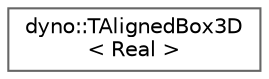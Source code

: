 digraph "Graphical Class Hierarchy"
{
 // LATEX_PDF_SIZE
  bgcolor="transparent";
  edge [fontname=Helvetica,fontsize=10,labelfontname=Helvetica,labelfontsize=10];
  node [fontname=Helvetica,fontsize=10,shape=box,height=0.2,width=0.4];
  rankdir="LR";
  Node0 [id="Node000000",label="dyno::TAlignedBox3D\l\< Real \>",height=0.2,width=0.4,color="grey40", fillcolor="white", style="filled",URL="$classdyno_1_1_t_aligned_box3_d.html",tooltip=" "];
}

